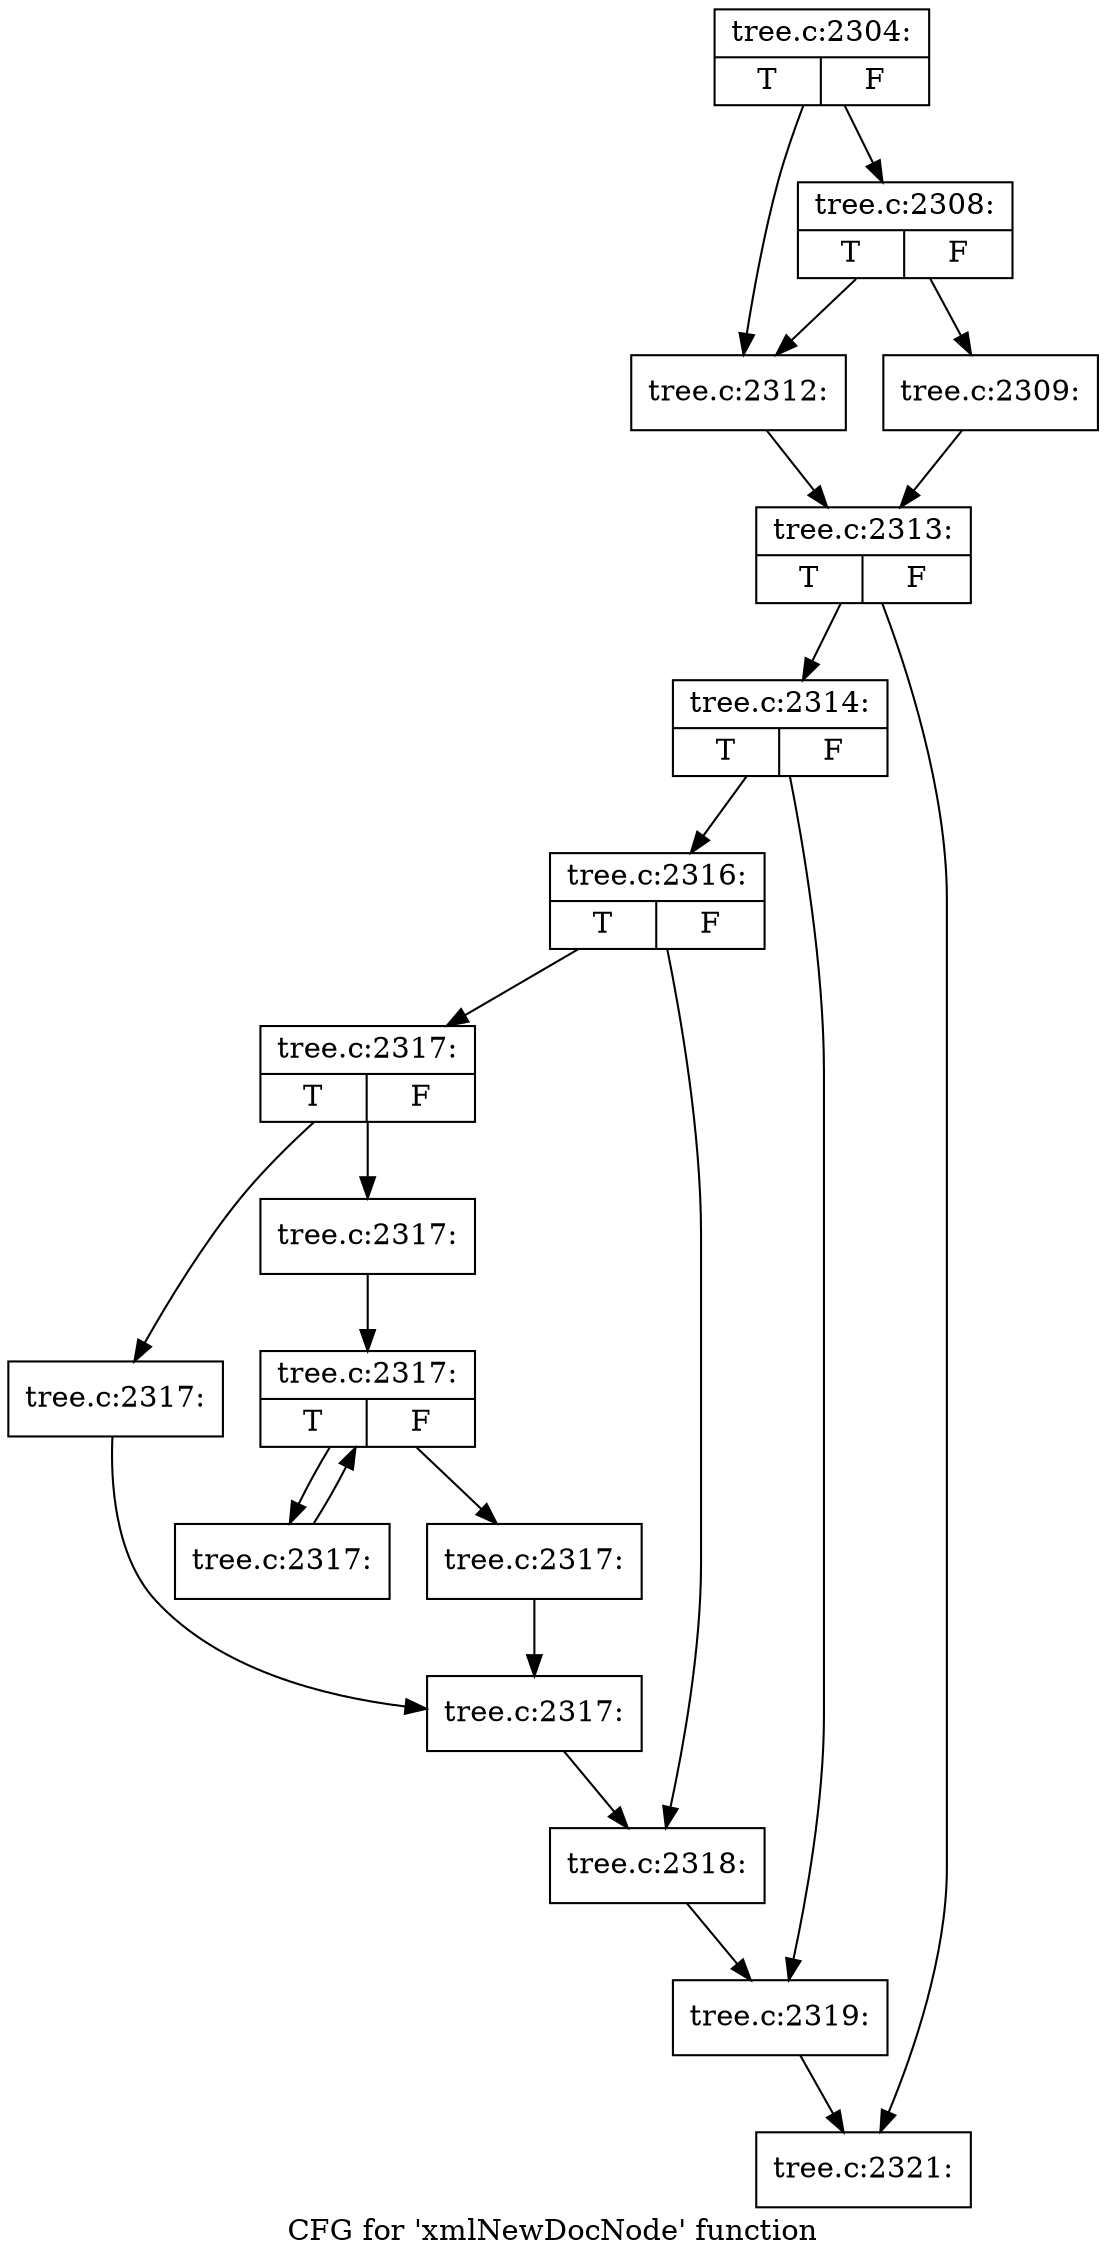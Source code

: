 digraph "CFG for 'xmlNewDocNode' function" {
	label="CFG for 'xmlNewDocNode' function";

	Node0x437d330 [shape=record,label="{tree.c:2304:|{<s0>T|<s1>F}}"];
	Node0x437d330 -> Node0x4380f90;
	Node0x437d330 -> Node0x4380f40;
	Node0x4380f90 [shape=record,label="{tree.c:2308:|{<s0>T|<s1>F}}"];
	Node0x4380f90 -> Node0x4380ea0;
	Node0x4380f90 -> Node0x4380f40;
	Node0x4380ea0 [shape=record,label="{tree.c:2309:}"];
	Node0x4380ea0 -> Node0x4380ef0;
	Node0x4380f40 [shape=record,label="{tree.c:2312:}"];
	Node0x4380f40 -> Node0x4380ef0;
	Node0x4380ef0 [shape=record,label="{tree.c:2313:|{<s0>T|<s1>F}}"];
	Node0x4380ef0 -> Node0x4381fe0;
	Node0x4380ef0 -> Node0x4382030;
	Node0x4381fe0 [shape=record,label="{tree.c:2314:|{<s0>T|<s1>F}}"];
	Node0x4381fe0 -> Node0x4382630;
	Node0x4381fe0 -> Node0x4382680;
	Node0x4382630 [shape=record,label="{tree.c:2316:|{<s0>T|<s1>F}}"];
	Node0x4382630 -> Node0x42b24c0;
	Node0x4382630 -> Node0x42b2510;
	Node0x42b24c0 [shape=record,label="{tree.c:2317:|{<s0>T|<s1>F}}"];
	Node0x42b24c0 -> Node0x42b2c00;
	Node0x42b24c0 -> Node0x42b2ca0;
	Node0x42b2c00 [shape=record,label="{tree.c:2317:}"];
	Node0x42b2c00 -> Node0x42b2c50;
	Node0x42b2ca0 [shape=record,label="{tree.c:2317:}"];
	Node0x42b2ca0 -> Node0x42b3150;
	Node0x42b3150 [shape=record,label="{tree.c:2317:|{<s0>T|<s1>F}}"];
	Node0x42b3150 -> Node0x4384e80;
	Node0x42b3150 -> Node0x42b3340;
	Node0x4384e80 [shape=record,label="{tree.c:2317:}"];
	Node0x4384e80 -> Node0x42b3150;
	Node0x42b3340 [shape=record,label="{tree.c:2317:}"];
	Node0x42b3340 -> Node0x42b2c50;
	Node0x42b2c50 [shape=record,label="{tree.c:2317:}"];
	Node0x42b2c50 -> Node0x42b2510;
	Node0x42b2510 [shape=record,label="{tree.c:2318:}"];
	Node0x42b2510 -> Node0x4382680;
	Node0x4382680 [shape=record,label="{tree.c:2319:}"];
	Node0x4382680 -> Node0x4382030;
	Node0x4382030 [shape=record,label="{tree.c:2321:}"];
}
